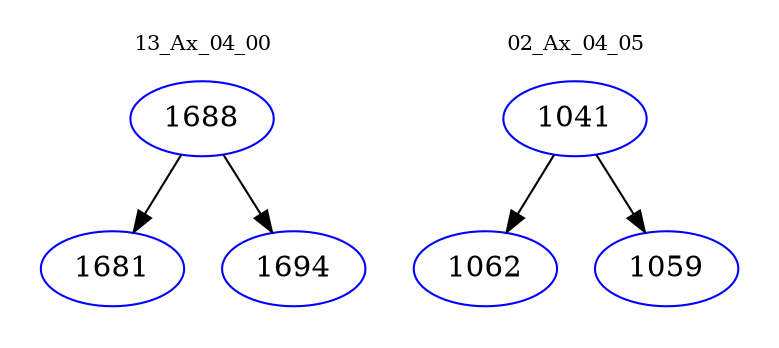 digraph{
subgraph cluster_0 {
color = white
label = "13_Ax_04_00";
fontsize=10;
T0_1688 [label="1688", color="blue"]
T0_1688 -> T0_1681 [color="black"]
T0_1681 [label="1681", color="blue"]
T0_1688 -> T0_1694 [color="black"]
T0_1694 [label="1694", color="blue"]
}
subgraph cluster_1 {
color = white
label = "02_Ax_04_05";
fontsize=10;
T1_1041 [label="1041", color="blue"]
T1_1041 -> T1_1062 [color="black"]
T1_1062 [label="1062", color="blue"]
T1_1041 -> T1_1059 [color="black"]
T1_1059 [label="1059", color="blue"]
}
}
